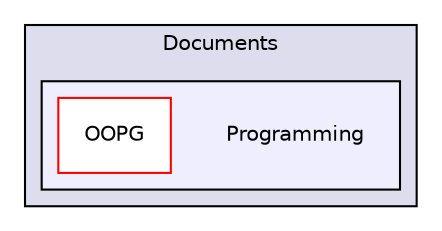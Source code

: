 digraph "Programming" {
  compound=true
  node [ fontsize="10", fontname="Helvetica"];
  edge [ labelfontsize="10", labelfontname="Helvetica"];
  subgraph clusterdir_86f759b2ce0b15fae94469d3abcb8040 {
    graph [ bgcolor="#ddddee", pencolor="black", label="Documents" fontname="Helvetica", fontsize="10", URL="dir_86f759b2ce0b15fae94469d3abcb8040.html"]
  subgraph clusterdir_a216f8a5ce282fb933f4d3758117f9d8 {
    graph [ bgcolor="#eeeeff", pencolor="black", label="" URL="dir_a216f8a5ce282fb933f4d3758117f9d8.html"];
    dir_a216f8a5ce282fb933f4d3758117f9d8 [shape=plaintext label="Programming"];
    dir_dc987c29deeb4e6b83fda4262a178be7 [shape=box label="OOPG" color="red" fillcolor="white" style="filled" URL="dir_dc987c29deeb4e6b83fda4262a178be7.html"];
  }
  }
}
